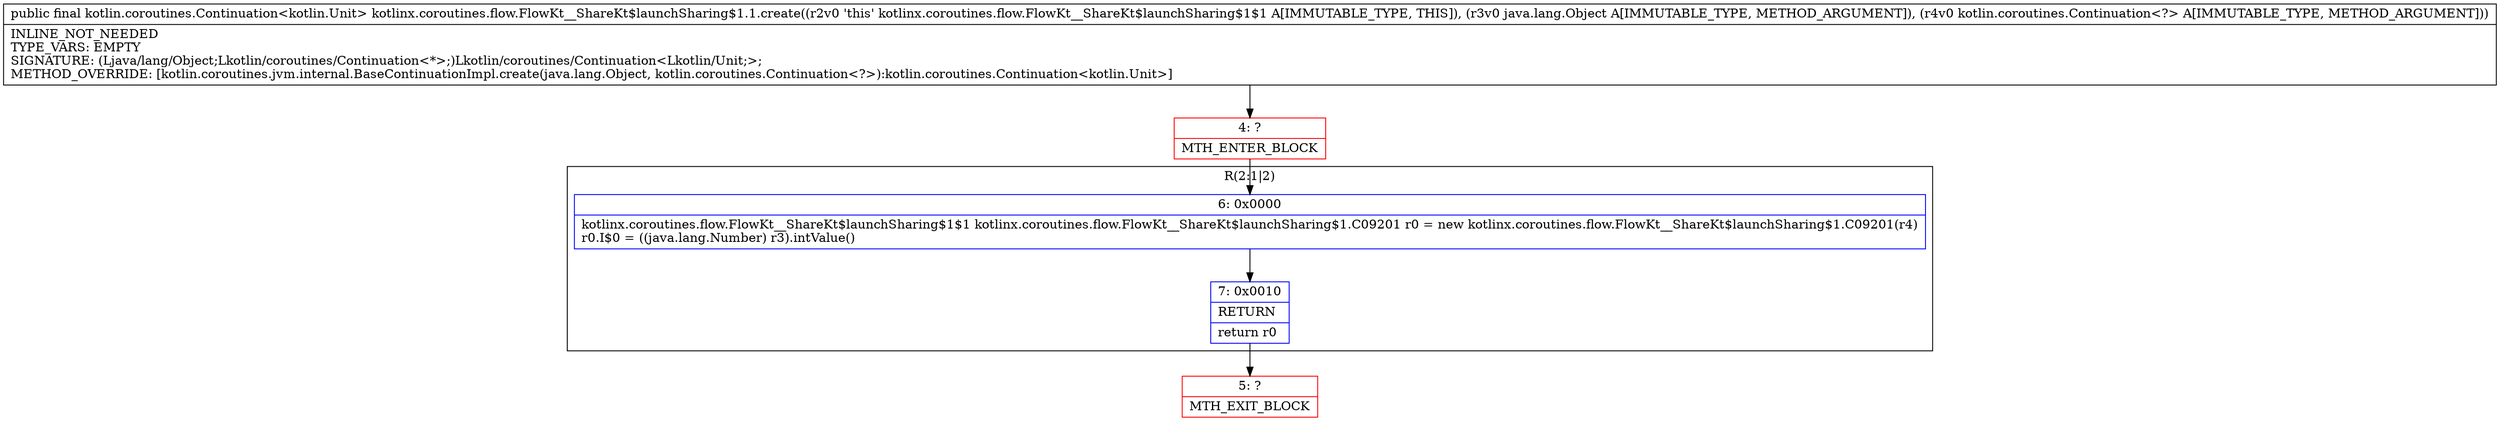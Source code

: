 digraph "CFG forkotlinx.coroutines.flow.FlowKt__ShareKt$launchSharing$1.1.create(Ljava\/lang\/Object;Lkotlin\/coroutines\/Continuation;)Lkotlin\/coroutines\/Continuation;" {
subgraph cluster_Region_445883471 {
label = "R(2:1|2)";
node [shape=record,color=blue];
Node_6 [shape=record,label="{6\:\ 0x0000|kotlinx.coroutines.flow.FlowKt__ShareKt$launchSharing$1$1 kotlinx.coroutines.flow.FlowKt__ShareKt$launchSharing$1.C09201 r0 = new kotlinx.coroutines.flow.FlowKt__ShareKt$launchSharing$1.C09201(r4)\lr0.I$0 = ((java.lang.Number) r3).intValue()\l}"];
Node_7 [shape=record,label="{7\:\ 0x0010|RETURN\l|return r0\l}"];
}
Node_4 [shape=record,color=red,label="{4\:\ ?|MTH_ENTER_BLOCK\l}"];
Node_5 [shape=record,color=red,label="{5\:\ ?|MTH_EXIT_BLOCK\l}"];
MethodNode[shape=record,label="{public final kotlin.coroutines.Continuation\<kotlin.Unit\> kotlinx.coroutines.flow.FlowKt__ShareKt$launchSharing$1.1.create((r2v0 'this' kotlinx.coroutines.flow.FlowKt__ShareKt$launchSharing$1$1 A[IMMUTABLE_TYPE, THIS]), (r3v0 java.lang.Object A[IMMUTABLE_TYPE, METHOD_ARGUMENT]), (r4v0 kotlin.coroutines.Continuation\<?\> A[IMMUTABLE_TYPE, METHOD_ARGUMENT]))  | INLINE_NOT_NEEDED\lTYPE_VARS: EMPTY\lSIGNATURE: (Ljava\/lang\/Object;Lkotlin\/coroutines\/Continuation\<*\>;)Lkotlin\/coroutines\/Continuation\<Lkotlin\/Unit;\>;\lMETHOD_OVERRIDE: [kotlin.coroutines.jvm.internal.BaseContinuationImpl.create(java.lang.Object, kotlin.coroutines.Continuation\<?\>):kotlin.coroutines.Continuation\<kotlin.Unit\>]\l}"];
MethodNode -> Node_4;Node_6 -> Node_7;
Node_7 -> Node_5;
Node_4 -> Node_6;
}

